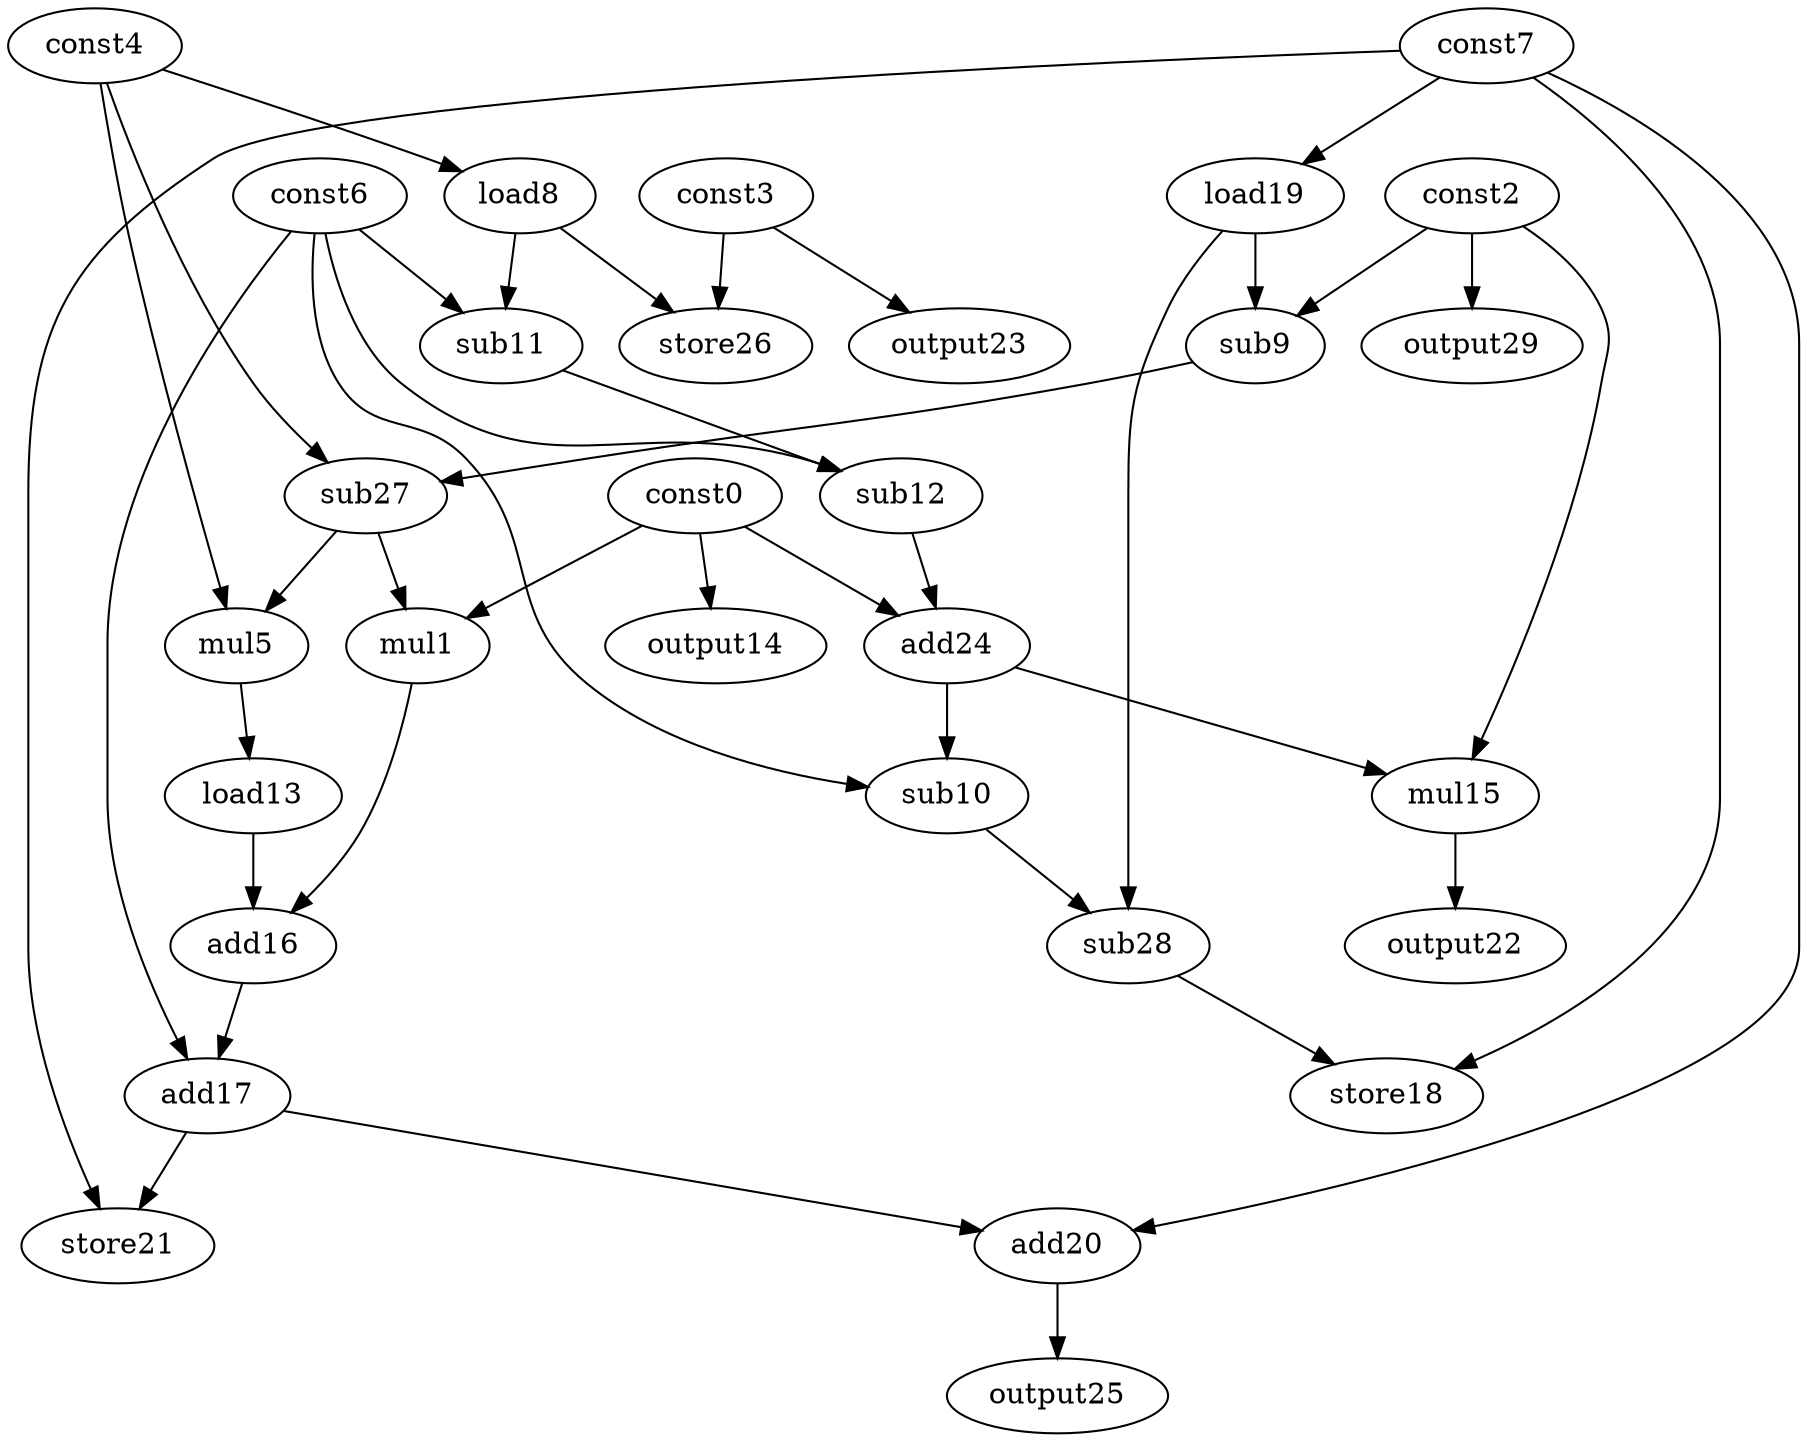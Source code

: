 digraph G { 
const0[opcode=const]; 
mul1[opcode=mul]; 
const2[opcode=const]; 
const3[opcode=const]; 
const4[opcode=const]; 
mul5[opcode=mul]; 
const6[opcode=const]; 
const7[opcode=const]; 
load8[opcode=load]; 
sub9[opcode=sub]; 
sub10[opcode=sub]; 
sub11[opcode=sub]; 
sub12[opcode=sub]; 
load13[opcode=load]; 
output14[opcode=output]; 
mul15[opcode=mul]; 
add16[opcode=add]; 
add17[opcode=add]; 
store18[opcode=store]; 
load19[opcode=load]; 
add20[opcode=add]; 
store21[opcode=store]; 
output22[opcode=output]; 
output23[opcode=output]; 
add24[opcode=add]; 
output25[opcode=output]; 
store26[opcode=store]; 
sub27[opcode=sub]; 
sub28[opcode=sub]; 
output29[opcode=output]; 
const4->load8[operand=0];
const0->output14[operand=0];
const7->load19[operand=0];
const3->output23[operand=0];
const2->output29[operand=0];
const2->sub9[operand=0];
load19->sub9[operand=1];
load8->sub11[operand=0];
const6->sub11[operand=1];
load8->store26[operand=0];
const3->store26[operand=1];
sub11->sub12[operand=0];
const6->sub12[operand=1];
sub9->sub27[operand=0];
const4->sub27[operand=1];
const0->mul1[operand=0];
sub27->mul1[operand=1];
sub27->mul5[operand=0];
const4->mul5[operand=1];
const0->add24[operand=0];
sub12->add24[operand=1];
add24->sub10[operand=0];
const6->sub10[operand=1];
mul5->load13[operand=0];
add24->mul15[operand=0];
const2->mul15[operand=1];
mul1->add16[operand=0];
load13->add16[operand=1];
mul15->output22[operand=0];
sub10->sub28[operand=0];
load19->sub28[operand=1];
add16->add17[operand=0];
const6->add17[operand=1];
sub28->store18[operand=0];
const7->store18[operand=1];
add17->add20[operand=0];
const7->add20[operand=1];
add17->store21[operand=0];
const7->store21[operand=1];
add20->output25[operand=0];
}
